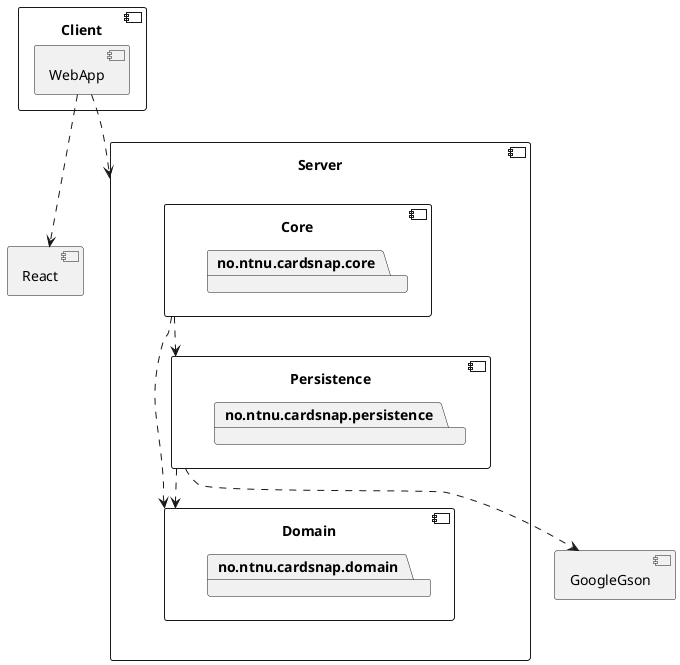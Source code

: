 @startuml

component Server {
    component Core {
        package no.ntnu.cardsnap.core
    }
    component Domain {
        package no.ntnu.cardsnap.domain
    }
    component Persistence {
        package no.ntnu.cardsnap.persistence
    }
}

component Client {
    component WebApp
}

component GoogleGson
component React

WebApp ..> Server
WebApp ..> React
Persistence ..> Domain
Persistence ..> GoogleGson
Core ..> Domain
Core ..> Persistence

@enduml
